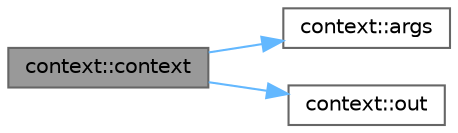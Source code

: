 digraph "context::context"
{
 // LATEX_PDF_SIZE
  bgcolor="transparent";
  edge [fontname=Helvetica,fontsize=10,labelfontname=Helvetica,labelfontsize=10];
  node [fontname=Helvetica,fontsize=10,shape=box,height=0.2,width=0.4];
  rankdir="LR";
  Node1 [id="Node000001",label="context::context",height=0.2,width=0.4,color="gray40", fillcolor="grey60", style="filled", fontcolor="black",tooltip=" "];
  Node1 -> Node2 [id="edge3_Node000001_Node000002",color="steelblue1",style="solid",tooltip=" "];
  Node2 [id="Node000002",label="context::args",height=0.2,width=0.4,color="grey40", fillcolor="white", style="filled",URL="$classcontext.html#a9bfc90f9a1a4e27fd3615836d4cc2693",tooltip=" "];
  Node1 -> Node3 [id="edge4_Node000001_Node000003",color="steelblue1",style="solid",tooltip=" "];
  Node3 [id="Node000003",label="context::out",height=0.2,width=0.4,color="grey40", fillcolor="white", style="filled",URL="$classcontext.html#abae61e1f0fa363269bd0596f3c89b57f",tooltip=" "];
}
